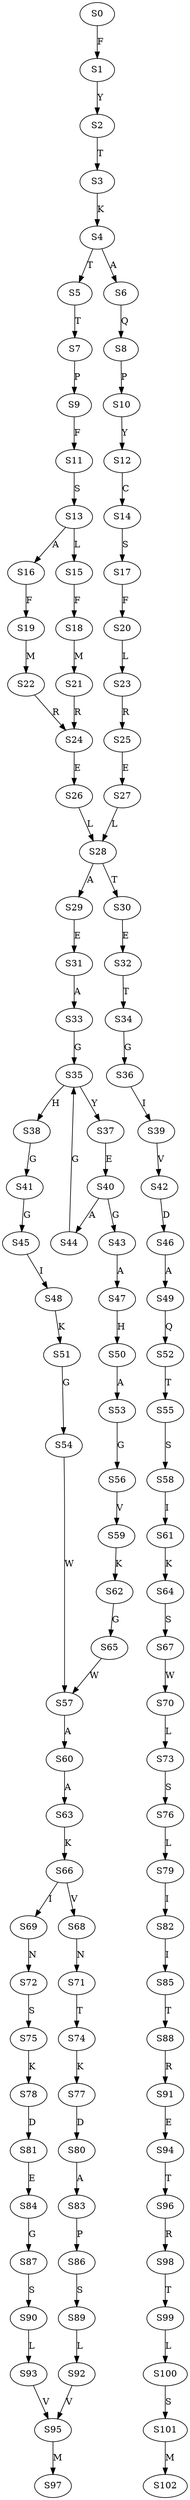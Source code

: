 strict digraph  {
	S0 -> S1 [ label = F ];
	S1 -> S2 [ label = Y ];
	S2 -> S3 [ label = T ];
	S3 -> S4 [ label = K ];
	S4 -> S5 [ label = T ];
	S4 -> S6 [ label = A ];
	S5 -> S7 [ label = T ];
	S6 -> S8 [ label = Q ];
	S7 -> S9 [ label = P ];
	S8 -> S10 [ label = P ];
	S9 -> S11 [ label = F ];
	S10 -> S12 [ label = Y ];
	S11 -> S13 [ label = S ];
	S12 -> S14 [ label = C ];
	S13 -> S15 [ label = L ];
	S13 -> S16 [ label = A ];
	S14 -> S17 [ label = S ];
	S15 -> S18 [ label = F ];
	S16 -> S19 [ label = F ];
	S17 -> S20 [ label = F ];
	S18 -> S21 [ label = M ];
	S19 -> S22 [ label = M ];
	S20 -> S23 [ label = L ];
	S21 -> S24 [ label = R ];
	S22 -> S24 [ label = R ];
	S23 -> S25 [ label = R ];
	S24 -> S26 [ label = E ];
	S25 -> S27 [ label = E ];
	S26 -> S28 [ label = L ];
	S27 -> S28 [ label = L ];
	S28 -> S29 [ label = A ];
	S28 -> S30 [ label = T ];
	S29 -> S31 [ label = E ];
	S30 -> S32 [ label = E ];
	S31 -> S33 [ label = A ];
	S32 -> S34 [ label = T ];
	S33 -> S35 [ label = G ];
	S34 -> S36 [ label = G ];
	S35 -> S37 [ label = Y ];
	S35 -> S38 [ label = H ];
	S36 -> S39 [ label = I ];
	S37 -> S40 [ label = E ];
	S38 -> S41 [ label = G ];
	S39 -> S42 [ label = V ];
	S40 -> S43 [ label = G ];
	S40 -> S44 [ label = A ];
	S41 -> S45 [ label = G ];
	S42 -> S46 [ label = D ];
	S43 -> S47 [ label = A ];
	S44 -> S35 [ label = G ];
	S45 -> S48 [ label = I ];
	S46 -> S49 [ label = A ];
	S47 -> S50 [ label = H ];
	S48 -> S51 [ label = K ];
	S49 -> S52 [ label = Q ];
	S50 -> S53 [ label = A ];
	S51 -> S54 [ label = G ];
	S52 -> S55 [ label = T ];
	S53 -> S56 [ label = G ];
	S54 -> S57 [ label = W ];
	S55 -> S58 [ label = S ];
	S56 -> S59 [ label = V ];
	S57 -> S60 [ label = A ];
	S58 -> S61 [ label = I ];
	S59 -> S62 [ label = K ];
	S60 -> S63 [ label = A ];
	S61 -> S64 [ label = K ];
	S62 -> S65 [ label = G ];
	S63 -> S66 [ label = K ];
	S64 -> S67 [ label = S ];
	S65 -> S57 [ label = W ];
	S66 -> S68 [ label = V ];
	S66 -> S69 [ label = I ];
	S67 -> S70 [ label = W ];
	S68 -> S71 [ label = N ];
	S69 -> S72 [ label = N ];
	S70 -> S73 [ label = L ];
	S71 -> S74 [ label = T ];
	S72 -> S75 [ label = S ];
	S73 -> S76 [ label = S ];
	S74 -> S77 [ label = K ];
	S75 -> S78 [ label = K ];
	S76 -> S79 [ label = L ];
	S77 -> S80 [ label = D ];
	S78 -> S81 [ label = D ];
	S79 -> S82 [ label = I ];
	S80 -> S83 [ label = A ];
	S81 -> S84 [ label = E ];
	S82 -> S85 [ label = I ];
	S83 -> S86 [ label = P ];
	S84 -> S87 [ label = G ];
	S85 -> S88 [ label = T ];
	S86 -> S89 [ label = S ];
	S87 -> S90 [ label = S ];
	S88 -> S91 [ label = R ];
	S89 -> S92 [ label = L ];
	S90 -> S93 [ label = L ];
	S91 -> S94 [ label = E ];
	S92 -> S95 [ label = V ];
	S93 -> S95 [ label = V ];
	S94 -> S96 [ label = T ];
	S95 -> S97 [ label = M ];
	S96 -> S98 [ label = R ];
	S98 -> S99 [ label = T ];
	S99 -> S100 [ label = L ];
	S100 -> S101 [ label = S ];
	S101 -> S102 [ label = M ];
}
